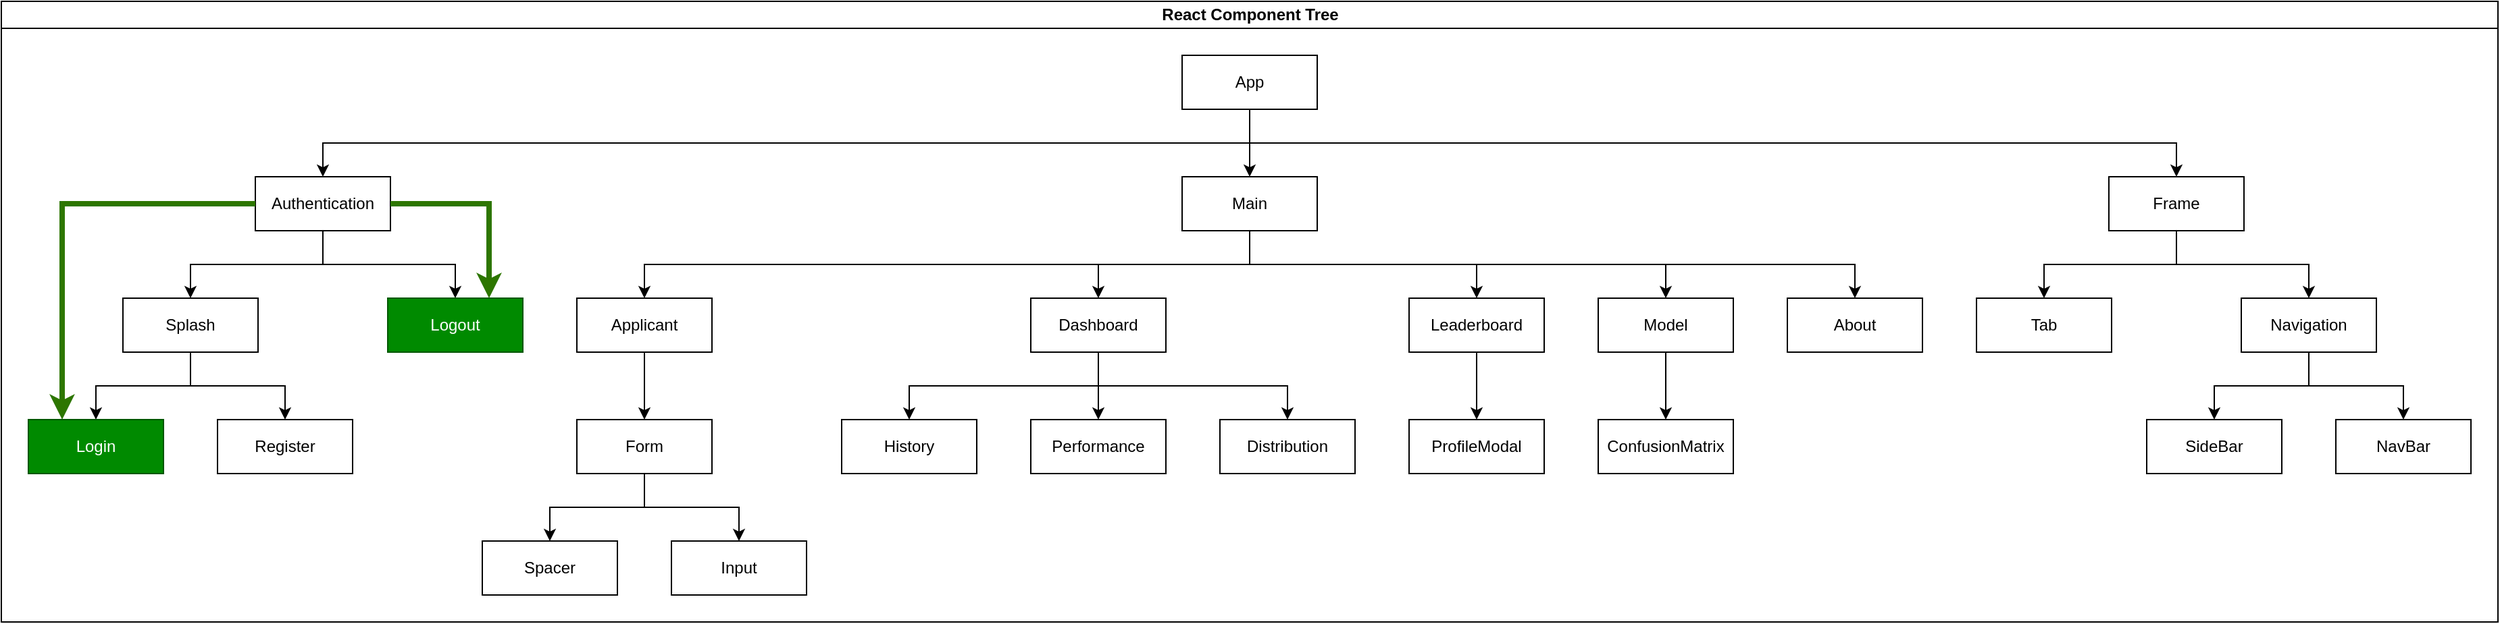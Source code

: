 <mxfile version="14.2.4" type="embed">
    <diagram id="OlQzkGNJ9J2YcnT1oxSn" name="Page-1">
        <mxGraphModel dx="2610" dy="1122" grid="1" gridSize="10" guides="1" tooltips="1" connect="1" arrows="1" fold="1" page="1" pageScale="1" pageWidth="850" pageHeight="1100" math="0" shadow="0">
            <root>
                <mxCell id="0"/>
                <mxCell id="1" parent="0"/>
                <mxCell id="2" value="React Component Tree" style="swimlane;html=1;startSize=20;horizontal=1;childLayout=treeLayout;horizontalTree=0;resizable=0;containerType=tree;" parent="1" vertex="1">
                    <mxGeometry x="-510" y="20" width="1848" height="460" as="geometry"/>
                </mxCell>
                <mxCell id="3" value="App" style="whiteSpace=wrap;html=1;" parent="2" vertex="1">
                    <mxGeometry x="874" y="40" width="100" height="40" as="geometry"/>
                </mxCell>
                <mxCell id="4" value="Authentication" style="whiteSpace=wrap;html=1;" parent="2" vertex="1">
                    <mxGeometry x="188" y="130" width="100" height="40" as="geometry"/>
                </mxCell>
                <mxCell id="5" value="" style="edgeStyle=elbowEdgeStyle;elbow=vertical;html=1;rounded=0;" parent="2" source="3" target="4" edge="1">
                    <mxGeometry relative="1" as="geometry"/>
                </mxCell>
                <mxCell id="6" value="Main" style="whiteSpace=wrap;html=1;" parent="2" vertex="1">
                    <mxGeometry x="874" y="130" width="100" height="40" as="geometry"/>
                </mxCell>
                <mxCell id="7" value="" style="edgeStyle=elbowEdgeStyle;elbow=vertical;html=1;rounded=0;" parent="2" source="3" target="6" edge="1">
                    <mxGeometry relative="1" as="geometry"/>
                </mxCell>
                <mxCell id="8" value="" style="edgeStyle=elbowEdgeStyle;elbow=vertical;html=1;rounded=0;" parent="2" source="6" target="9" edge="1">
                    <mxGeometry relative="1" as="geometry">
                        <mxPoint x="-5288" y="250" as="sourcePoint"/>
                    </mxGeometry>
                </mxCell>
                <mxCell id="9" value="Applicant" style="whiteSpace=wrap;html=1;" parent="2" vertex="1">
                    <mxGeometry x="426" y="220" width="100" height="40" as="geometry"/>
                </mxCell>
                <mxCell id="10" value="" style="edgeStyle=elbowEdgeStyle;elbow=vertical;html=1;rounded=0;" parent="2" source="6" target="11" edge="1">
                    <mxGeometry relative="1" as="geometry">
                        <mxPoint x="-5218" y="340" as="sourcePoint"/>
                    </mxGeometry>
                </mxCell>
                <mxCell id="11" value="Dashboard" style="whiteSpace=wrap;html=1;" parent="2" vertex="1">
                    <mxGeometry x="762" y="220" width="100" height="40" as="geometry"/>
                </mxCell>
                <mxCell id="12" value="" style="edgeStyle=elbowEdgeStyle;elbow=vertical;html=1;rounded=0;" parent="2" source="6" target="13" edge="1">
                    <mxGeometry relative="1" as="geometry">
                        <mxPoint x="-5092" y="340" as="sourcePoint"/>
                    </mxGeometry>
                </mxCell>
                <mxCell id="13" value="Leaderboard" style="whiteSpace=wrap;html=1;" parent="2" vertex="1">
                    <mxGeometry x="1042" y="220" width="100" height="40" as="geometry"/>
                </mxCell>
                <mxCell id="14" value="" style="edgeStyle=elbowEdgeStyle;elbow=vertical;html=1;rounded=0;" parent="2" source="3" target="15" edge="1">
                    <mxGeometry relative="1" as="geometry">
                        <mxPoint x="-5064" y="250" as="sourcePoint"/>
                    </mxGeometry>
                </mxCell>
                <mxCell id="15" value="Frame" style="whiteSpace=wrap;html=1;" parent="2" vertex="1">
                    <mxGeometry x="1560" y="130" width="100" height="40" as="geometry"/>
                </mxCell>
                <mxCell id="16" value="" style="edgeStyle=elbowEdgeStyle;elbow=vertical;html=1;rounded=0;" parent="2" source="15" target="17" edge="1">
                    <mxGeometry relative="1" as="geometry">
                        <mxPoint x="-4812" y="250" as="sourcePoint"/>
                    </mxGeometry>
                </mxCell>
                <mxCell id="17" value="Tab" style="whiteSpace=wrap;html=1;" parent="2" vertex="1">
                    <mxGeometry x="1462" y="220" width="100" height="40" as="geometry"/>
                </mxCell>
                <mxCell id="18" value="" style="edgeStyle=elbowEdgeStyle;elbow=vertical;html=1;rounded=0;" parent="2" source="4" target="19" edge="1">
                    <mxGeometry relative="1" as="geometry">
                        <mxPoint x="-4812" y="250" as="sourcePoint"/>
                    </mxGeometry>
                </mxCell>
                <mxCell id="19" value="Splash" style="whiteSpace=wrap;html=1;" parent="2" vertex="1">
                    <mxGeometry x="90" y="220" width="100" height="40" as="geometry"/>
                </mxCell>
                <mxCell id="20" value="" style="edgeStyle=elbowEdgeStyle;elbow=vertical;html=1;rounded=0;" parent="2" source="4" target="21" edge="1">
                    <mxGeometry relative="1" as="geometry">
                        <mxPoint x="-5092" y="340" as="sourcePoint"/>
                    </mxGeometry>
                </mxCell>
                <mxCell id="44" style="edgeStyle=orthogonalEdgeStyle;rounded=0;orthogonalLoop=1;jettySize=auto;html=1;entryX=1;entryY=0.5;entryDx=0;entryDy=0;fillColor=#60a917;strokeColor=#2D7600;strokeWidth=4;endArrow=none;endFill=0;startArrow=classic;startFill=1;exitX=0.75;exitY=0;exitDx=0;exitDy=0;" parent="2" source="21" target="4" edge="1">
                    <mxGeometry relative="1" as="geometry">
                        <mxPoint x="-381" y="240" as="sourcePoint"/>
                        <Array as="points">
                            <mxPoint x="361" y="150"/>
                        </Array>
                    </mxGeometry>
                </mxCell>
                <mxCell id="21" value="Logout" style="whiteSpace=wrap;html=1;fillColor=#008a00;strokeColor=#005700;fontColor=#ffffff;" parent="2" vertex="1">
                    <mxGeometry x="286" y="220" width="100" height="40" as="geometry"/>
                </mxCell>
                <mxCell id="26" value="" style="edgeStyle=elbowEdgeStyle;elbow=vertical;html=1;rounded=0;" parent="2" source="11" target="27" edge="1">
                    <mxGeometry relative="1" as="geometry">
                        <mxPoint x="-3517" y="290" as="sourcePoint"/>
                    </mxGeometry>
                </mxCell>
                <mxCell id="27" value="History" style="whiteSpace=wrap;html=1;" parent="2" vertex="1">
                    <mxGeometry x="622" y="310" width="100" height="40" as="geometry"/>
                </mxCell>
                <mxCell id="32" value="" style="edgeStyle=elbowEdgeStyle;elbow=vertical;html=1;rounded=0;" parent="2" source="9" target="33" edge="1">
                    <mxGeometry relative="1" as="geometry">
                        <mxPoint x="-3111" y="380" as="sourcePoint"/>
                    </mxGeometry>
                </mxCell>
                <mxCell id="33" value="Form" style="whiteSpace=wrap;html=1;" parent="2" vertex="1">
                    <mxGeometry x="426" y="310" width="100" height="40" as="geometry"/>
                </mxCell>
                <mxCell id="36" value="" style="edgeStyle=elbowEdgeStyle;elbow=vertical;html=1;rounded=0;" parent="2" source="11" target="37" edge="1">
                    <mxGeometry relative="1" as="geometry">
                        <mxPoint x="-1449" y="380" as="sourcePoint"/>
                    </mxGeometry>
                </mxCell>
                <mxCell id="37" value="Performance" style="whiteSpace=wrap;html=1;" parent="2" vertex="1">
                    <mxGeometry x="762" y="310" width="100" height="40" as="geometry"/>
                </mxCell>
                <mxCell id="38" value="" style="edgeStyle=elbowEdgeStyle;elbow=vertical;html=1;rounded=0;" parent="2" source="6" target="39" edge="1">
                    <mxGeometry relative="1" as="geometry">
                        <mxPoint x="-508" y="290" as="sourcePoint"/>
                    </mxGeometry>
                </mxCell>
                <mxCell id="39" value="Model" style="whiteSpace=wrap;html=1;" parent="2" vertex="1">
                    <mxGeometry x="1182" y="220" width="100" height="40" as="geometry"/>
                </mxCell>
                <mxCell id="40" value="" style="edgeStyle=elbowEdgeStyle;elbow=vertical;html=1;rounded=0;" parent="2" source="39" target="41" edge="1">
                    <mxGeometry relative="1" as="geometry">
                        <mxPoint x="318" y="290" as="sourcePoint"/>
                    </mxGeometry>
                </mxCell>
                <mxCell id="41" value="ConfusionMatrix" style="whiteSpace=wrap;html=1;" parent="2" vertex="1">
                    <mxGeometry x="1182" y="310" width="100" height="40" as="geometry"/>
                </mxCell>
                <mxCell id="42" value="" style="edgeStyle=elbowEdgeStyle;elbow=vertical;html=1;rounded=0;" parent="2" source="19" target="43" edge="1">
                    <mxGeometry relative="1" as="geometry">
                        <mxPoint x="-361" y="290" as="sourcePoint"/>
                    </mxGeometry>
                </mxCell>
                <mxCell id="43" value="Register" style="whiteSpace=wrap;html=1;" parent="2" vertex="1">
                    <mxGeometry x="160" y="310" width="100" height="40" as="geometry"/>
                </mxCell>
                <mxCell id="45" style="edgeStyle=orthogonalEdgeStyle;rounded=0;orthogonalLoop=1;jettySize=auto;html=1;fillColor=#60a917;strokeColor=#2D7600;strokeWidth=4;startArrow=classic;startFill=1;endArrow=none;endFill=0;entryX=0;entryY=0.5;entryDx=0;entryDy=0;exitX=0.25;exitY=0;exitDx=0;exitDy=0;" parent="2" source="59" target="4" edge="1">
                    <mxGeometry relative="1" as="geometry">
                        <mxPoint x="9" y="60" as="targetPoint"/>
                        <mxPoint x="-651" y="240" as="sourcePoint"/>
                        <Array as="points">
                            <mxPoint x="45" y="150"/>
                        </Array>
                    </mxGeometry>
                </mxCell>
                <mxCell id="50" value="" style="edgeStyle=elbowEdgeStyle;elbow=vertical;html=1;rounded=0;" parent="2" source="11" target="51" edge="1">
                    <mxGeometry relative="1" as="geometry">
                        <mxPoint x="-687" y="190" as="sourcePoint"/>
                    </mxGeometry>
                </mxCell>
                <mxCell id="51" value="Distribution" style="whiteSpace=wrap;html=1;" parent="2" vertex="1">
                    <mxGeometry x="902" y="310" width="100" height="40" as="geometry"/>
                </mxCell>
                <mxCell id="52" value="" style="edgeStyle=elbowEdgeStyle;elbow=vertical;html=1;rounded=0;" parent="2" source="13" target="53" edge="1">
                    <mxGeometry relative="1" as="geometry">
                        <mxPoint x="-687" y="190" as="sourcePoint"/>
                    </mxGeometry>
                </mxCell>
                <mxCell id="53" value="ProfileModal" style="whiteSpace=wrap;html=1;" parent="2" vertex="1">
                    <mxGeometry x="1042" y="310" width="100" height="40" as="geometry"/>
                </mxCell>
                <mxCell id="58" value="" style="edgeStyle=elbowEdgeStyle;elbow=vertical;html=1;rounded=0;" parent="2" source="19" target="59" edge="1">
                    <mxGeometry relative="1" as="geometry">
                        <mxPoint x="-1281" y="280" as="sourcePoint"/>
                    </mxGeometry>
                </mxCell>
                <mxCell id="59" value="Login" style="whiteSpace=wrap;html=1;fillColor=#008a00;strokeColor=#005700;fontColor=#ffffff;" parent="2" vertex="1">
                    <mxGeometry x="20" y="310" width="100" height="40" as="geometry"/>
                </mxCell>
                <mxCell id="62" value="" style="edgeStyle=elbowEdgeStyle;elbow=vertical;html=1;rounded=0;" parent="2" source="15" target="63" edge="1">
                    <mxGeometry relative="1" as="geometry">
                        <mxPoint x="-49" y="190" as="sourcePoint"/>
                    </mxGeometry>
                </mxCell>
                <mxCell id="63" value="Navigation" style="whiteSpace=wrap;html=1;" parent="2" vertex="1">
                    <mxGeometry x="1658" y="220" width="100" height="40" as="geometry"/>
                </mxCell>
                <mxCell id="70" value="" style="edgeStyle=elbowEdgeStyle;elbow=vertical;html=1;rounded=0;" parent="2" source="63" target="71" edge="1">
                    <mxGeometry relative="1" as="geometry">
                        <mxPoint x="61" y="280" as="sourcePoint"/>
                    </mxGeometry>
                </mxCell>
                <mxCell id="71" value="SideBar" style="whiteSpace=wrap;html=1;" parent="2" vertex="1">
                    <mxGeometry x="1588" y="310" width="100" height="40" as="geometry"/>
                </mxCell>
                <mxCell id="69" value="NavBar" style="whiteSpace=wrap;html=1;" parent="2" vertex="1">
                    <mxGeometry x="1728" y="310" width="100" height="40" as="geometry"/>
                </mxCell>
                <mxCell id="68" value="" style="edgeStyle=elbowEdgeStyle;elbow=vertical;html=1;rounded=0;" parent="2" source="63" target="69" edge="1">
                    <mxGeometry relative="1" as="geometry">
                        <mxPoint x="-49" y="190" as="sourcePoint"/>
                    </mxGeometry>
                </mxCell>
                <mxCell id="78" value="" style="edgeStyle=elbowEdgeStyle;elbow=vertical;html=1;rounded=0;" parent="2" source="6" target="79" edge="1">
                    <mxGeometry relative="1" as="geometry">
                        <mxPoint x="-630" y="100" as="sourcePoint"/>
                    </mxGeometry>
                </mxCell>
                <mxCell id="79" value="About" style="whiteSpace=wrap;html=1;" parent="2" vertex="1">
                    <mxGeometry x="1322" y="220" width="100" height="40" as="geometry"/>
                </mxCell>
                <mxCell id="80" value="" style="edgeStyle=elbowEdgeStyle;elbow=vertical;html=1;rounded=0;" parent="2" source="33" target="81" edge="1">
                    <mxGeometry relative="1" as="geometry">
                        <mxPoint x="-846" y="280" as="sourcePoint"/>
                    </mxGeometry>
                </mxCell>
                <mxCell id="81" value="Spacer" style="whiteSpace=wrap;html=1;" parent="2" vertex="1">
                    <mxGeometry x="356" y="400" width="100" height="40" as="geometry"/>
                </mxCell>
                <mxCell id="82" value="" style="edgeStyle=elbowEdgeStyle;elbow=vertical;html=1;rounded=0;" parent="2" source="33" target="83" edge="1">
                    <mxGeometry relative="1" as="geometry">
                        <mxPoint x="-849.5" y="280" as="sourcePoint"/>
                    </mxGeometry>
                </mxCell>
                <mxCell id="83" value="Input" style="whiteSpace=wrap;html=1;" parent="2" vertex="1">
                    <mxGeometry x="496" y="400" width="100" height="40" as="geometry"/>
                </mxCell>
            </root>
        </mxGraphModel>
    </diagram>
</mxfile>
